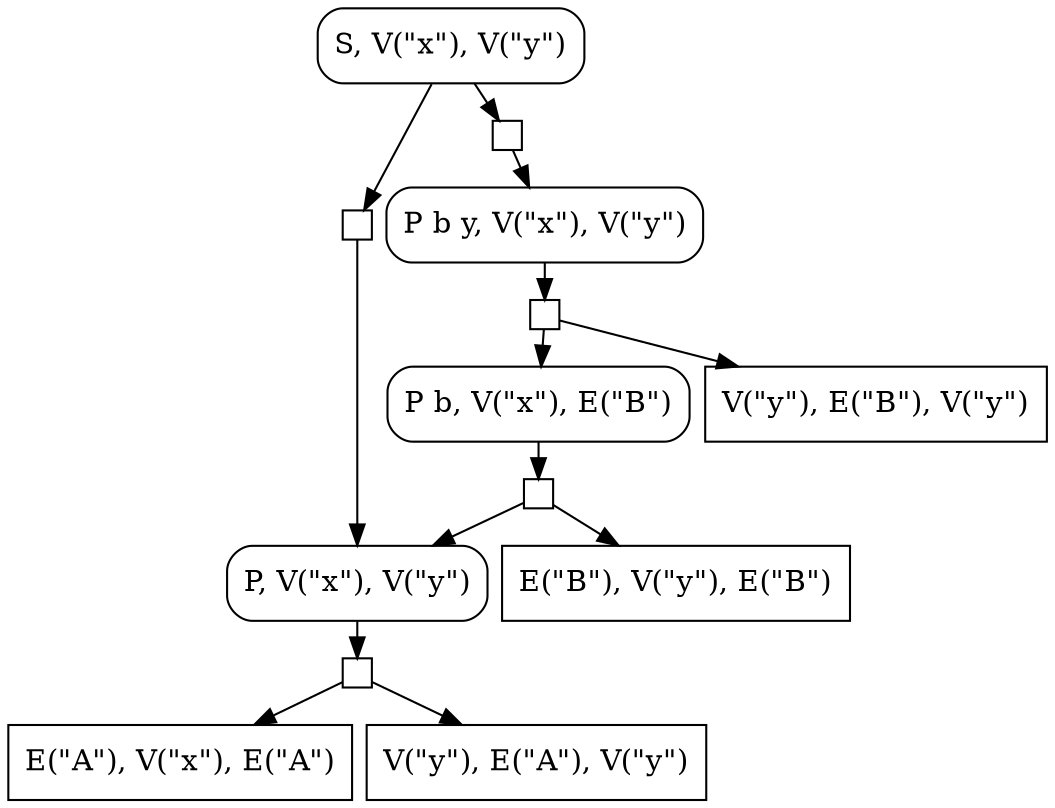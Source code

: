 digraph {
nodesep=0.1;
ranksep=0.25;
"S, V(\"x\"), V(\"y\")" [label="S, V(\"x\"), V(\"y\")", shape=box, style=rounded, width=0.75, height=0.5, ordering=""]
"org.parser.sppf.PackedNode@dd3b207" [label="", shape=box, style="", width=0.2, height=0.2, ordering="out"]
"P, V(\"x\"), V(\"y\")" [label="P, V(\"x\"), V(\"y\")", shape=box, style=rounded, width=0.75, height=0.5, ordering=""]
"org.parser.sppf.PackedNode@551bdc27" [label="", shape=box, style="", width=0.2, height=0.2, ordering="out"]
"E(\"A\"), V(\"x\"), E(\"A\")" [label="E(\"A\"), V(\"x\"), E(\"A\")", shape=box, style="", width=0.75, height=0.5, ordering=""]
"org.parser.sppf.PackedNode@551bdc27" -> "E(\"A\"), V(\"x\"), E(\"A\")"
"V(\"y\"), E(\"A\"), V(\"y\")" [label="V(\"y\"), E(\"A\"), V(\"y\")", shape=box, style="", width=0.75, height=0.5, ordering=""]
"org.parser.sppf.PackedNode@551bdc27" -> "V(\"y\"), E(\"A\"), V(\"y\")"
"P, V(\"x\"), V(\"y\")" -> "org.parser.sppf.PackedNode@551bdc27"
"org.parser.sppf.PackedNode@dd3b207" -> "P, V(\"x\"), V(\"y\")"
"org.parser.sppf.PackedNode@58fdd99" [label="", shape=box, style="", width=0.2, height=0.2, ordering="out"]
"P b y, V(\"x\"), V(\"y\")" [label="P b y, V(\"x\"), V(\"y\")", shape=box, style=rounded, width=0.75, height=0.5, ordering=""]
"org.parser.sppf.PackedNode@6b1274d2" [label="", shape=box, style="", width=0.2, height=0.2, ordering="out"]
"P b, V(\"x\"), E(\"B\")" [label="P b, V(\"x\"), E(\"B\")", shape=box, style=rounded, width=0.75, height=0.5, ordering=""]
"org.parser.sppf.PackedNode@7bc1a03d" [label="", shape=box, style="", width=0.2, height=0.2, ordering="out"]
"org.parser.sppf.PackedNode@7bc1a03d" -> "P, V(\"x\"), V(\"y\")"
"E(\"B\"), V(\"y\"), E(\"B\")" [label="E(\"B\"), V(\"y\"), E(\"B\")", shape=box, style="", width=0.75, height=0.5, ordering=""]
"org.parser.sppf.PackedNode@7bc1a03d" -> "E(\"B\"), V(\"y\"), E(\"B\")"
"P b, V(\"x\"), E(\"B\")" -> "org.parser.sppf.PackedNode@7bc1a03d"
"org.parser.sppf.PackedNode@6b1274d2" -> "P b, V(\"x\"), E(\"B\")"
"V(\"y\"), E(\"B\"), V(\"y\")" [label="V(\"y\"), E(\"B\"), V(\"y\")", shape=box, style="", width=0.75, height=0.5, ordering=""]
"org.parser.sppf.PackedNode@6b1274d2" -> "V(\"y\"), E(\"B\"), V(\"y\")"
"P b y, V(\"x\"), V(\"y\")" -> "org.parser.sppf.PackedNode@6b1274d2"
"org.parser.sppf.PackedNode@58fdd99" -> "P b y, V(\"x\"), V(\"y\")"
"S, V(\"x\"), V(\"y\")" -> "org.parser.sppf.PackedNode@dd3b207"
"S, V(\"x\"), V(\"y\")" -> "org.parser.sppf.PackedNode@58fdd99"
}
